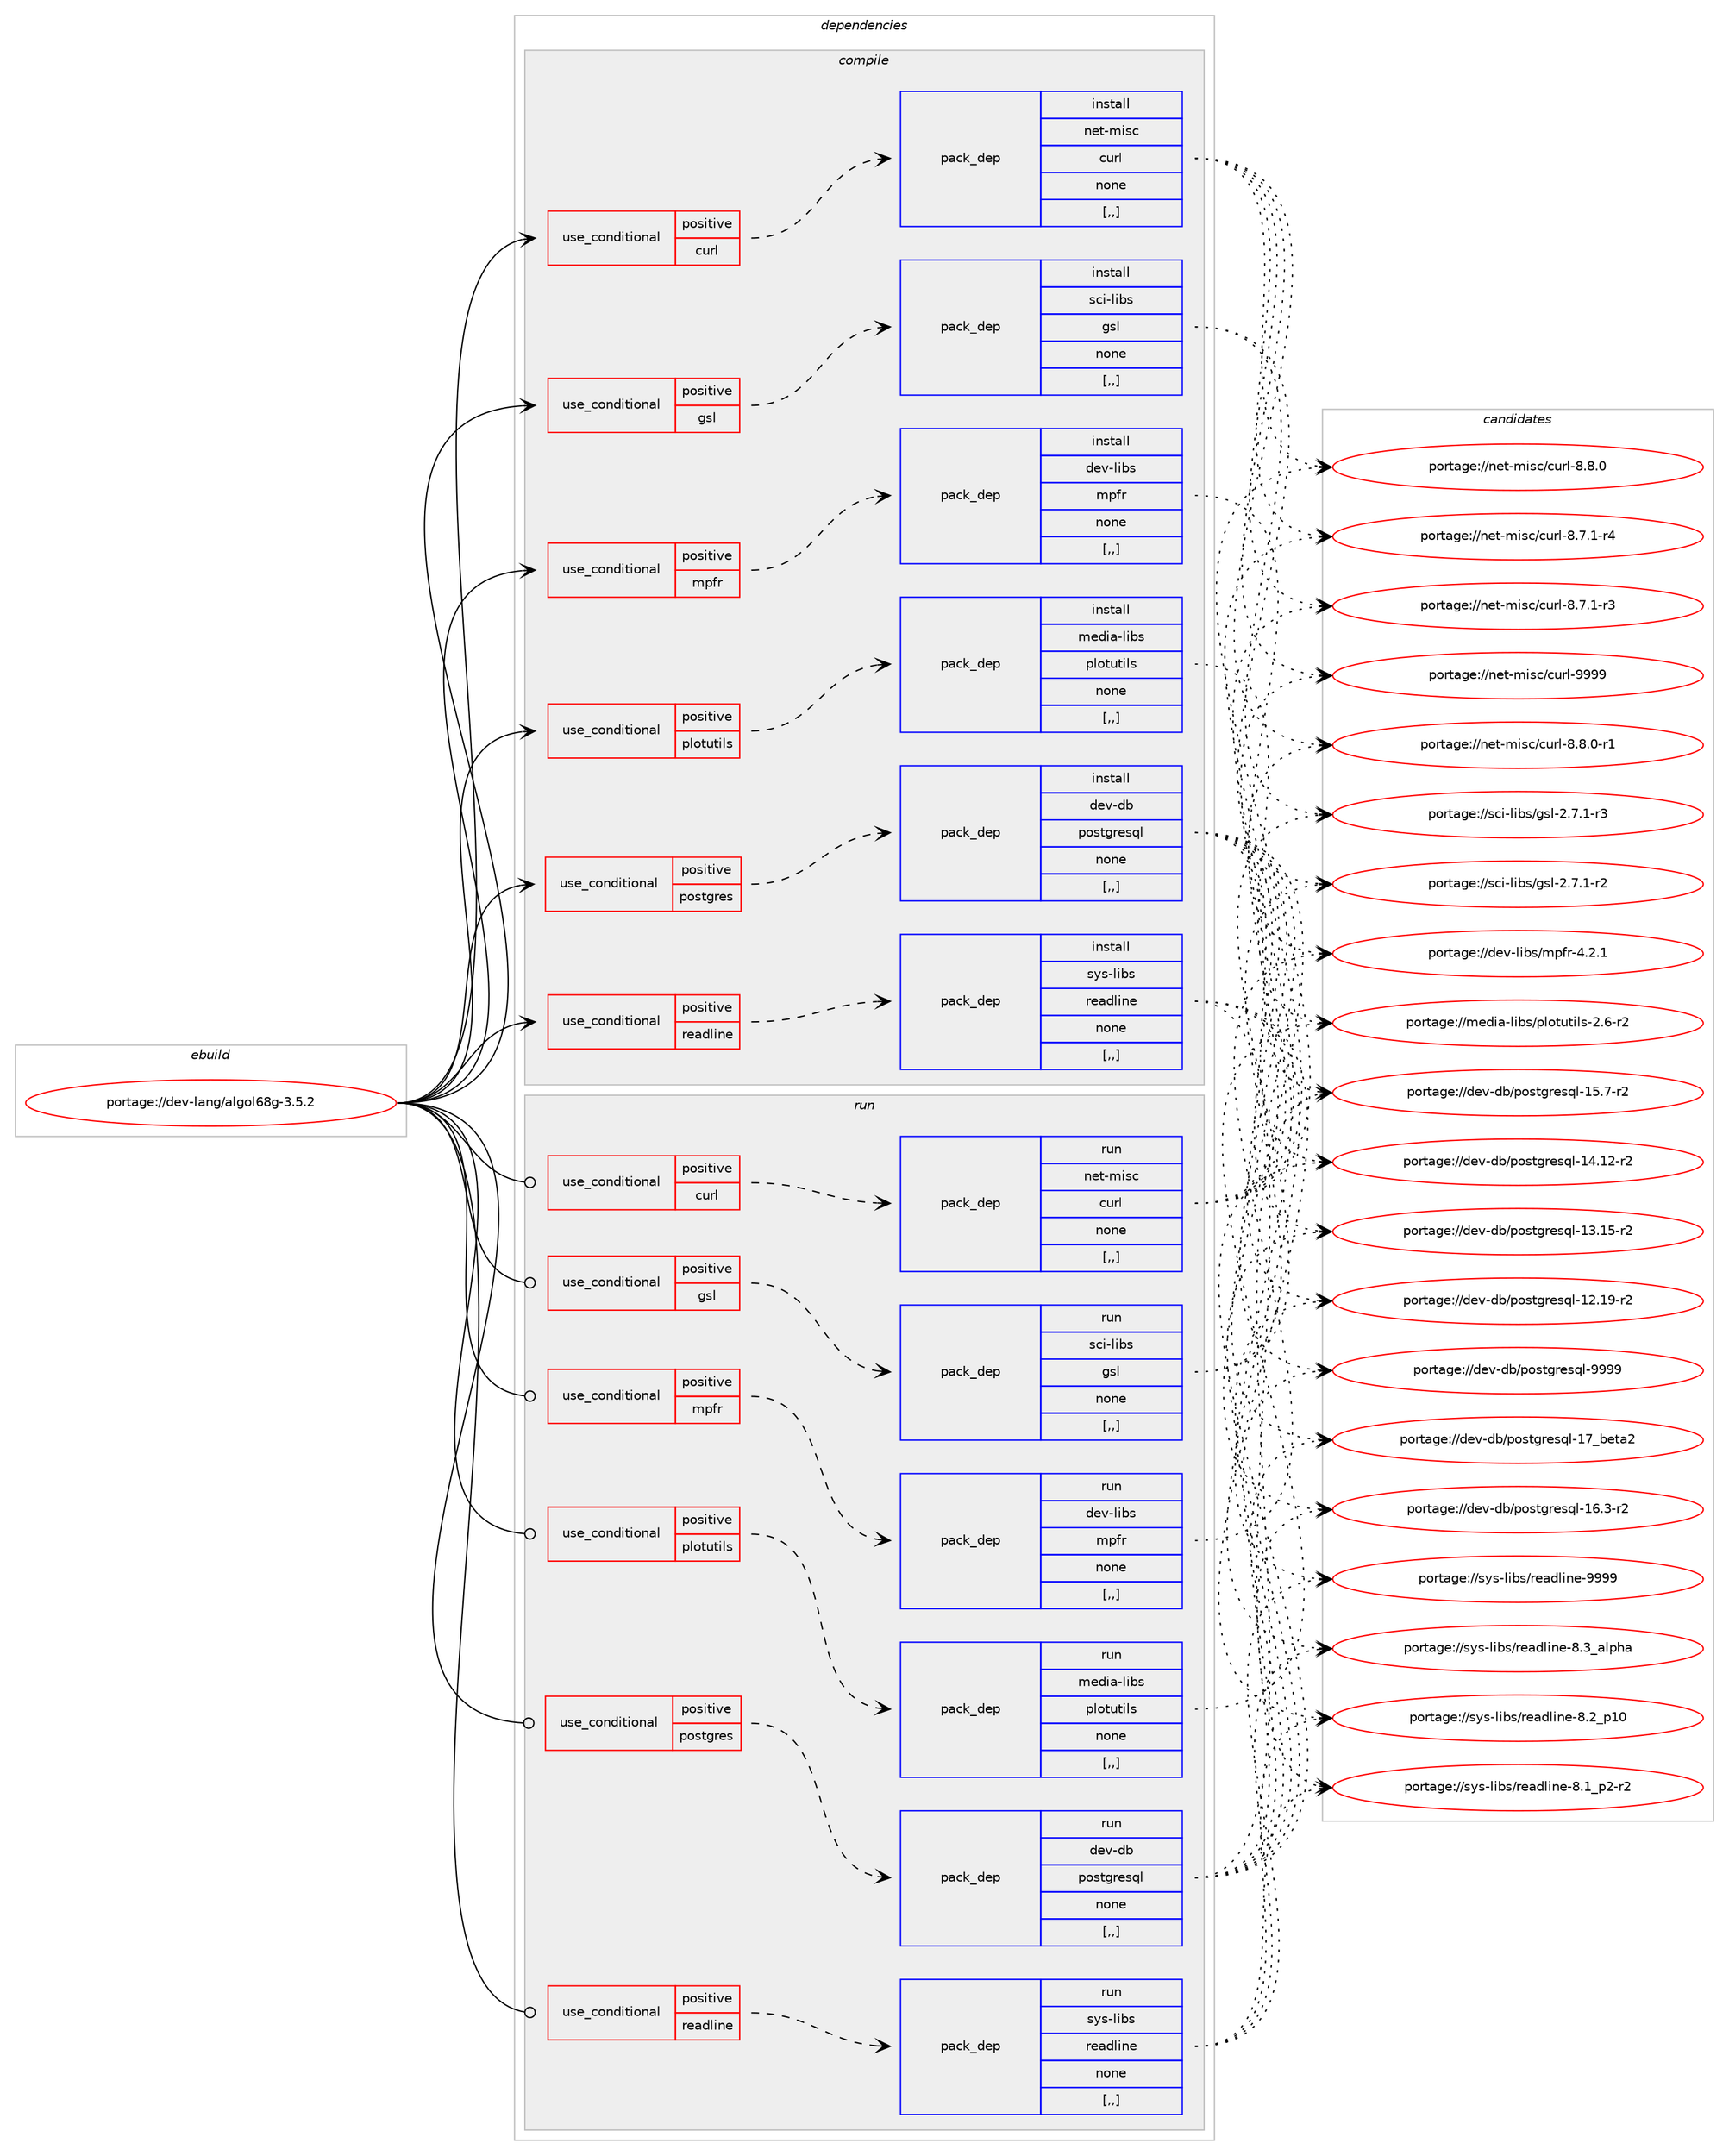 digraph prolog {

# *************
# Graph options
# *************

newrank=true;
concentrate=true;
compound=true;
graph [rankdir=LR,fontname=Helvetica,fontsize=10,ranksep=1.5];#, ranksep=2.5, nodesep=0.2];
edge  [arrowhead=vee];
node  [fontname=Helvetica,fontsize=10];

# **********
# The ebuild
# **********

subgraph cluster_leftcol {
color=gray;
label=<<i>ebuild</i>>;
id [label="portage://dev-lang/algol68g-3.5.2", color=red, width=4, href="../dev-lang/algol68g-3.5.2.svg"];
}

# ****************
# The dependencies
# ****************

subgraph cluster_midcol {
color=gray;
label=<<i>dependencies</i>>;
subgraph cluster_compile {
fillcolor="#eeeeee";
style=filled;
label=<<i>compile</i>>;
subgraph cond22789 {
dependency98149 [label=<<TABLE BORDER="0" CELLBORDER="1" CELLSPACING="0" CELLPADDING="4"><TR><TD ROWSPAN="3" CELLPADDING="10">use_conditional</TD></TR><TR><TD>positive</TD></TR><TR><TD>curl</TD></TR></TABLE>>, shape=none, color=red];
subgraph pack74295 {
dependency98150 [label=<<TABLE BORDER="0" CELLBORDER="1" CELLSPACING="0" CELLPADDING="4" WIDTH="220"><TR><TD ROWSPAN="6" CELLPADDING="30">pack_dep</TD></TR><TR><TD WIDTH="110">install</TD></TR><TR><TD>net-misc</TD></TR><TR><TD>curl</TD></TR><TR><TD>none</TD></TR><TR><TD>[,,]</TD></TR></TABLE>>, shape=none, color=blue];
}
dependency98149:e -> dependency98150:w [weight=20,style="dashed",arrowhead="vee"];
}
id:e -> dependency98149:w [weight=20,style="solid",arrowhead="vee"];
subgraph cond22790 {
dependency98151 [label=<<TABLE BORDER="0" CELLBORDER="1" CELLSPACING="0" CELLPADDING="4"><TR><TD ROWSPAN="3" CELLPADDING="10">use_conditional</TD></TR><TR><TD>positive</TD></TR><TR><TD>gsl</TD></TR></TABLE>>, shape=none, color=red];
subgraph pack74296 {
dependency98152 [label=<<TABLE BORDER="0" CELLBORDER="1" CELLSPACING="0" CELLPADDING="4" WIDTH="220"><TR><TD ROWSPAN="6" CELLPADDING="30">pack_dep</TD></TR><TR><TD WIDTH="110">install</TD></TR><TR><TD>sci-libs</TD></TR><TR><TD>gsl</TD></TR><TR><TD>none</TD></TR><TR><TD>[,,]</TD></TR></TABLE>>, shape=none, color=blue];
}
dependency98151:e -> dependency98152:w [weight=20,style="dashed",arrowhead="vee"];
}
id:e -> dependency98151:w [weight=20,style="solid",arrowhead="vee"];
subgraph cond22791 {
dependency98153 [label=<<TABLE BORDER="0" CELLBORDER="1" CELLSPACING="0" CELLPADDING="4"><TR><TD ROWSPAN="3" CELLPADDING="10">use_conditional</TD></TR><TR><TD>positive</TD></TR><TR><TD>mpfr</TD></TR></TABLE>>, shape=none, color=red];
subgraph pack74297 {
dependency98154 [label=<<TABLE BORDER="0" CELLBORDER="1" CELLSPACING="0" CELLPADDING="4" WIDTH="220"><TR><TD ROWSPAN="6" CELLPADDING="30">pack_dep</TD></TR><TR><TD WIDTH="110">install</TD></TR><TR><TD>dev-libs</TD></TR><TR><TD>mpfr</TD></TR><TR><TD>none</TD></TR><TR><TD>[,,]</TD></TR></TABLE>>, shape=none, color=blue];
}
dependency98153:e -> dependency98154:w [weight=20,style="dashed",arrowhead="vee"];
}
id:e -> dependency98153:w [weight=20,style="solid",arrowhead="vee"];
subgraph cond22792 {
dependency98155 [label=<<TABLE BORDER="0" CELLBORDER="1" CELLSPACING="0" CELLPADDING="4"><TR><TD ROWSPAN="3" CELLPADDING="10">use_conditional</TD></TR><TR><TD>positive</TD></TR><TR><TD>plotutils</TD></TR></TABLE>>, shape=none, color=red];
subgraph pack74298 {
dependency98156 [label=<<TABLE BORDER="0" CELLBORDER="1" CELLSPACING="0" CELLPADDING="4" WIDTH="220"><TR><TD ROWSPAN="6" CELLPADDING="30">pack_dep</TD></TR><TR><TD WIDTH="110">install</TD></TR><TR><TD>media-libs</TD></TR><TR><TD>plotutils</TD></TR><TR><TD>none</TD></TR><TR><TD>[,,]</TD></TR></TABLE>>, shape=none, color=blue];
}
dependency98155:e -> dependency98156:w [weight=20,style="dashed",arrowhead="vee"];
}
id:e -> dependency98155:w [weight=20,style="solid",arrowhead="vee"];
subgraph cond22793 {
dependency98157 [label=<<TABLE BORDER="0" CELLBORDER="1" CELLSPACING="0" CELLPADDING="4"><TR><TD ROWSPAN="3" CELLPADDING="10">use_conditional</TD></TR><TR><TD>positive</TD></TR><TR><TD>postgres</TD></TR></TABLE>>, shape=none, color=red];
subgraph pack74299 {
dependency98158 [label=<<TABLE BORDER="0" CELLBORDER="1" CELLSPACING="0" CELLPADDING="4" WIDTH="220"><TR><TD ROWSPAN="6" CELLPADDING="30">pack_dep</TD></TR><TR><TD WIDTH="110">install</TD></TR><TR><TD>dev-db</TD></TR><TR><TD>postgresql</TD></TR><TR><TD>none</TD></TR><TR><TD>[,,]</TD></TR></TABLE>>, shape=none, color=blue];
}
dependency98157:e -> dependency98158:w [weight=20,style="dashed",arrowhead="vee"];
}
id:e -> dependency98157:w [weight=20,style="solid",arrowhead="vee"];
subgraph cond22794 {
dependency98159 [label=<<TABLE BORDER="0" CELLBORDER="1" CELLSPACING="0" CELLPADDING="4"><TR><TD ROWSPAN="3" CELLPADDING="10">use_conditional</TD></TR><TR><TD>positive</TD></TR><TR><TD>readline</TD></TR></TABLE>>, shape=none, color=red];
subgraph pack74300 {
dependency98160 [label=<<TABLE BORDER="0" CELLBORDER="1" CELLSPACING="0" CELLPADDING="4" WIDTH="220"><TR><TD ROWSPAN="6" CELLPADDING="30">pack_dep</TD></TR><TR><TD WIDTH="110">install</TD></TR><TR><TD>sys-libs</TD></TR><TR><TD>readline</TD></TR><TR><TD>none</TD></TR><TR><TD>[,,]</TD></TR></TABLE>>, shape=none, color=blue];
}
dependency98159:e -> dependency98160:w [weight=20,style="dashed",arrowhead="vee"];
}
id:e -> dependency98159:w [weight=20,style="solid",arrowhead="vee"];
}
subgraph cluster_compileandrun {
fillcolor="#eeeeee";
style=filled;
label=<<i>compile and run</i>>;
}
subgraph cluster_run {
fillcolor="#eeeeee";
style=filled;
label=<<i>run</i>>;
subgraph cond22795 {
dependency98161 [label=<<TABLE BORDER="0" CELLBORDER="1" CELLSPACING="0" CELLPADDING="4"><TR><TD ROWSPAN="3" CELLPADDING="10">use_conditional</TD></TR><TR><TD>positive</TD></TR><TR><TD>curl</TD></TR></TABLE>>, shape=none, color=red];
subgraph pack74301 {
dependency98162 [label=<<TABLE BORDER="0" CELLBORDER="1" CELLSPACING="0" CELLPADDING="4" WIDTH="220"><TR><TD ROWSPAN="6" CELLPADDING="30">pack_dep</TD></TR><TR><TD WIDTH="110">run</TD></TR><TR><TD>net-misc</TD></TR><TR><TD>curl</TD></TR><TR><TD>none</TD></TR><TR><TD>[,,]</TD></TR></TABLE>>, shape=none, color=blue];
}
dependency98161:e -> dependency98162:w [weight=20,style="dashed",arrowhead="vee"];
}
id:e -> dependency98161:w [weight=20,style="solid",arrowhead="odot"];
subgraph cond22796 {
dependency98163 [label=<<TABLE BORDER="0" CELLBORDER="1" CELLSPACING="0" CELLPADDING="4"><TR><TD ROWSPAN="3" CELLPADDING="10">use_conditional</TD></TR><TR><TD>positive</TD></TR><TR><TD>gsl</TD></TR></TABLE>>, shape=none, color=red];
subgraph pack74302 {
dependency98164 [label=<<TABLE BORDER="0" CELLBORDER="1" CELLSPACING="0" CELLPADDING="4" WIDTH="220"><TR><TD ROWSPAN="6" CELLPADDING="30">pack_dep</TD></TR><TR><TD WIDTH="110">run</TD></TR><TR><TD>sci-libs</TD></TR><TR><TD>gsl</TD></TR><TR><TD>none</TD></TR><TR><TD>[,,]</TD></TR></TABLE>>, shape=none, color=blue];
}
dependency98163:e -> dependency98164:w [weight=20,style="dashed",arrowhead="vee"];
}
id:e -> dependency98163:w [weight=20,style="solid",arrowhead="odot"];
subgraph cond22797 {
dependency98165 [label=<<TABLE BORDER="0" CELLBORDER="1" CELLSPACING="0" CELLPADDING="4"><TR><TD ROWSPAN="3" CELLPADDING="10">use_conditional</TD></TR><TR><TD>positive</TD></TR><TR><TD>mpfr</TD></TR></TABLE>>, shape=none, color=red];
subgraph pack74303 {
dependency98166 [label=<<TABLE BORDER="0" CELLBORDER="1" CELLSPACING="0" CELLPADDING="4" WIDTH="220"><TR><TD ROWSPAN="6" CELLPADDING="30">pack_dep</TD></TR><TR><TD WIDTH="110">run</TD></TR><TR><TD>dev-libs</TD></TR><TR><TD>mpfr</TD></TR><TR><TD>none</TD></TR><TR><TD>[,,]</TD></TR></TABLE>>, shape=none, color=blue];
}
dependency98165:e -> dependency98166:w [weight=20,style="dashed",arrowhead="vee"];
}
id:e -> dependency98165:w [weight=20,style="solid",arrowhead="odot"];
subgraph cond22798 {
dependency98167 [label=<<TABLE BORDER="0" CELLBORDER="1" CELLSPACING="0" CELLPADDING="4"><TR><TD ROWSPAN="3" CELLPADDING="10">use_conditional</TD></TR><TR><TD>positive</TD></TR><TR><TD>plotutils</TD></TR></TABLE>>, shape=none, color=red];
subgraph pack74304 {
dependency98168 [label=<<TABLE BORDER="0" CELLBORDER="1" CELLSPACING="0" CELLPADDING="4" WIDTH="220"><TR><TD ROWSPAN="6" CELLPADDING="30">pack_dep</TD></TR><TR><TD WIDTH="110">run</TD></TR><TR><TD>media-libs</TD></TR><TR><TD>plotutils</TD></TR><TR><TD>none</TD></TR><TR><TD>[,,]</TD></TR></TABLE>>, shape=none, color=blue];
}
dependency98167:e -> dependency98168:w [weight=20,style="dashed",arrowhead="vee"];
}
id:e -> dependency98167:w [weight=20,style="solid",arrowhead="odot"];
subgraph cond22799 {
dependency98169 [label=<<TABLE BORDER="0" CELLBORDER="1" CELLSPACING="0" CELLPADDING="4"><TR><TD ROWSPAN="3" CELLPADDING="10">use_conditional</TD></TR><TR><TD>positive</TD></TR><TR><TD>postgres</TD></TR></TABLE>>, shape=none, color=red];
subgraph pack74305 {
dependency98170 [label=<<TABLE BORDER="0" CELLBORDER="1" CELLSPACING="0" CELLPADDING="4" WIDTH="220"><TR><TD ROWSPAN="6" CELLPADDING="30">pack_dep</TD></TR><TR><TD WIDTH="110">run</TD></TR><TR><TD>dev-db</TD></TR><TR><TD>postgresql</TD></TR><TR><TD>none</TD></TR><TR><TD>[,,]</TD></TR></TABLE>>, shape=none, color=blue];
}
dependency98169:e -> dependency98170:w [weight=20,style="dashed",arrowhead="vee"];
}
id:e -> dependency98169:w [weight=20,style="solid",arrowhead="odot"];
subgraph cond22800 {
dependency98171 [label=<<TABLE BORDER="0" CELLBORDER="1" CELLSPACING="0" CELLPADDING="4"><TR><TD ROWSPAN="3" CELLPADDING="10">use_conditional</TD></TR><TR><TD>positive</TD></TR><TR><TD>readline</TD></TR></TABLE>>, shape=none, color=red];
subgraph pack74306 {
dependency98172 [label=<<TABLE BORDER="0" CELLBORDER="1" CELLSPACING="0" CELLPADDING="4" WIDTH="220"><TR><TD ROWSPAN="6" CELLPADDING="30">pack_dep</TD></TR><TR><TD WIDTH="110">run</TD></TR><TR><TD>sys-libs</TD></TR><TR><TD>readline</TD></TR><TR><TD>none</TD></TR><TR><TD>[,,]</TD></TR></TABLE>>, shape=none, color=blue];
}
dependency98171:e -> dependency98172:w [weight=20,style="dashed",arrowhead="vee"];
}
id:e -> dependency98171:w [weight=20,style="solid",arrowhead="odot"];
}
}

# **************
# The candidates
# **************

subgraph cluster_choices {
rank=same;
color=gray;
label=<<i>candidates</i>>;

subgraph choice74295 {
color=black;
nodesep=1;
choice110101116451091051159947991171141084557575757 [label="portage://net-misc/curl-9999", color=red, width=4,href="../net-misc/curl-9999.svg"];
choice110101116451091051159947991171141084556465646484511449 [label="portage://net-misc/curl-8.8.0-r1", color=red, width=4,href="../net-misc/curl-8.8.0-r1.svg"];
choice11010111645109105115994799117114108455646564648 [label="portage://net-misc/curl-8.8.0", color=red, width=4,href="../net-misc/curl-8.8.0.svg"];
choice110101116451091051159947991171141084556465546494511452 [label="portage://net-misc/curl-8.7.1-r4", color=red, width=4,href="../net-misc/curl-8.7.1-r4.svg"];
choice110101116451091051159947991171141084556465546494511451 [label="portage://net-misc/curl-8.7.1-r3", color=red, width=4,href="../net-misc/curl-8.7.1-r3.svg"];
dependency98150:e -> choice110101116451091051159947991171141084557575757:w [style=dotted,weight="100"];
dependency98150:e -> choice110101116451091051159947991171141084556465646484511449:w [style=dotted,weight="100"];
dependency98150:e -> choice11010111645109105115994799117114108455646564648:w [style=dotted,weight="100"];
dependency98150:e -> choice110101116451091051159947991171141084556465546494511452:w [style=dotted,weight="100"];
dependency98150:e -> choice110101116451091051159947991171141084556465546494511451:w [style=dotted,weight="100"];
}
subgraph choice74296 {
color=black;
nodesep=1;
choice115991054510810598115471031151084550465546494511451 [label="portage://sci-libs/gsl-2.7.1-r3", color=red, width=4,href="../sci-libs/gsl-2.7.1-r3.svg"];
choice115991054510810598115471031151084550465546494511450 [label="portage://sci-libs/gsl-2.7.1-r2", color=red, width=4,href="../sci-libs/gsl-2.7.1-r2.svg"];
dependency98152:e -> choice115991054510810598115471031151084550465546494511451:w [style=dotted,weight="100"];
dependency98152:e -> choice115991054510810598115471031151084550465546494511450:w [style=dotted,weight="100"];
}
subgraph choice74297 {
color=black;
nodesep=1;
choice100101118451081059811547109112102114455246504649 [label="portage://dev-libs/mpfr-4.2.1", color=red, width=4,href="../dev-libs/mpfr-4.2.1.svg"];
dependency98154:e -> choice100101118451081059811547109112102114455246504649:w [style=dotted,weight="100"];
}
subgraph choice74298 {
color=black;
nodesep=1;
choice10910110010597451081059811547112108111116117116105108115455046544511450 [label="portage://media-libs/plotutils-2.6-r2", color=red, width=4,href="../media-libs/plotutils-2.6-r2.svg"];
dependency98156:e -> choice10910110010597451081059811547112108111116117116105108115455046544511450:w [style=dotted,weight="100"];
}
subgraph choice74299 {
color=black;
nodesep=1;
choice1001011184510098471121111151161031141011151131084557575757 [label="portage://dev-db/postgresql-9999", color=red, width=4,href="../dev-db/postgresql-9999.svg"];
choice10010111845100984711211111511610311410111511310845495595981011169750 [label="portage://dev-db/postgresql-17_beta2", color=red, width=4,href="../dev-db/postgresql-17_beta2.svg"];
choice10010111845100984711211111511610311410111511310845495446514511450 [label="portage://dev-db/postgresql-16.3-r2", color=red, width=4,href="../dev-db/postgresql-16.3-r2.svg"];
choice10010111845100984711211111511610311410111511310845495346554511450 [label="portage://dev-db/postgresql-15.7-r2", color=red, width=4,href="../dev-db/postgresql-15.7-r2.svg"];
choice1001011184510098471121111151161031141011151131084549524649504511450 [label="portage://dev-db/postgresql-14.12-r2", color=red, width=4,href="../dev-db/postgresql-14.12-r2.svg"];
choice1001011184510098471121111151161031141011151131084549514649534511450 [label="portage://dev-db/postgresql-13.15-r2", color=red, width=4,href="../dev-db/postgresql-13.15-r2.svg"];
choice1001011184510098471121111151161031141011151131084549504649574511450 [label="portage://dev-db/postgresql-12.19-r2", color=red, width=4,href="../dev-db/postgresql-12.19-r2.svg"];
dependency98158:e -> choice1001011184510098471121111151161031141011151131084557575757:w [style=dotted,weight="100"];
dependency98158:e -> choice10010111845100984711211111511610311410111511310845495595981011169750:w [style=dotted,weight="100"];
dependency98158:e -> choice10010111845100984711211111511610311410111511310845495446514511450:w [style=dotted,weight="100"];
dependency98158:e -> choice10010111845100984711211111511610311410111511310845495346554511450:w [style=dotted,weight="100"];
dependency98158:e -> choice1001011184510098471121111151161031141011151131084549524649504511450:w [style=dotted,weight="100"];
dependency98158:e -> choice1001011184510098471121111151161031141011151131084549514649534511450:w [style=dotted,weight="100"];
dependency98158:e -> choice1001011184510098471121111151161031141011151131084549504649574511450:w [style=dotted,weight="100"];
}
subgraph choice74300 {
color=black;
nodesep=1;
choice115121115451081059811547114101971001081051101014557575757 [label="portage://sys-libs/readline-9999", color=red, width=4,href="../sys-libs/readline-9999.svg"];
choice1151211154510810598115471141019710010810511010145564651959710811210497 [label="portage://sys-libs/readline-8.3_alpha", color=red, width=4,href="../sys-libs/readline-8.3_alpha.svg"];
choice1151211154510810598115471141019710010810511010145564650951124948 [label="portage://sys-libs/readline-8.2_p10", color=red, width=4,href="../sys-libs/readline-8.2_p10.svg"];
choice115121115451081059811547114101971001081051101014556464995112504511450 [label="portage://sys-libs/readline-8.1_p2-r2", color=red, width=4,href="../sys-libs/readline-8.1_p2-r2.svg"];
dependency98160:e -> choice115121115451081059811547114101971001081051101014557575757:w [style=dotted,weight="100"];
dependency98160:e -> choice1151211154510810598115471141019710010810511010145564651959710811210497:w [style=dotted,weight="100"];
dependency98160:e -> choice1151211154510810598115471141019710010810511010145564650951124948:w [style=dotted,weight="100"];
dependency98160:e -> choice115121115451081059811547114101971001081051101014556464995112504511450:w [style=dotted,weight="100"];
}
subgraph choice74301 {
color=black;
nodesep=1;
choice110101116451091051159947991171141084557575757 [label="portage://net-misc/curl-9999", color=red, width=4,href="../net-misc/curl-9999.svg"];
choice110101116451091051159947991171141084556465646484511449 [label="portage://net-misc/curl-8.8.0-r1", color=red, width=4,href="../net-misc/curl-8.8.0-r1.svg"];
choice11010111645109105115994799117114108455646564648 [label="portage://net-misc/curl-8.8.0", color=red, width=4,href="../net-misc/curl-8.8.0.svg"];
choice110101116451091051159947991171141084556465546494511452 [label="portage://net-misc/curl-8.7.1-r4", color=red, width=4,href="../net-misc/curl-8.7.1-r4.svg"];
choice110101116451091051159947991171141084556465546494511451 [label="portage://net-misc/curl-8.7.1-r3", color=red, width=4,href="../net-misc/curl-8.7.1-r3.svg"];
dependency98162:e -> choice110101116451091051159947991171141084557575757:w [style=dotted,weight="100"];
dependency98162:e -> choice110101116451091051159947991171141084556465646484511449:w [style=dotted,weight="100"];
dependency98162:e -> choice11010111645109105115994799117114108455646564648:w [style=dotted,weight="100"];
dependency98162:e -> choice110101116451091051159947991171141084556465546494511452:w [style=dotted,weight="100"];
dependency98162:e -> choice110101116451091051159947991171141084556465546494511451:w [style=dotted,weight="100"];
}
subgraph choice74302 {
color=black;
nodesep=1;
choice115991054510810598115471031151084550465546494511451 [label="portage://sci-libs/gsl-2.7.1-r3", color=red, width=4,href="../sci-libs/gsl-2.7.1-r3.svg"];
choice115991054510810598115471031151084550465546494511450 [label="portage://sci-libs/gsl-2.7.1-r2", color=red, width=4,href="../sci-libs/gsl-2.7.1-r2.svg"];
dependency98164:e -> choice115991054510810598115471031151084550465546494511451:w [style=dotted,weight="100"];
dependency98164:e -> choice115991054510810598115471031151084550465546494511450:w [style=dotted,weight="100"];
}
subgraph choice74303 {
color=black;
nodesep=1;
choice100101118451081059811547109112102114455246504649 [label="portage://dev-libs/mpfr-4.2.1", color=red, width=4,href="../dev-libs/mpfr-4.2.1.svg"];
dependency98166:e -> choice100101118451081059811547109112102114455246504649:w [style=dotted,weight="100"];
}
subgraph choice74304 {
color=black;
nodesep=1;
choice10910110010597451081059811547112108111116117116105108115455046544511450 [label="portage://media-libs/plotutils-2.6-r2", color=red, width=4,href="../media-libs/plotutils-2.6-r2.svg"];
dependency98168:e -> choice10910110010597451081059811547112108111116117116105108115455046544511450:w [style=dotted,weight="100"];
}
subgraph choice74305 {
color=black;
nodesep=1;
choice1001011184510098471121111151161031141011151131084557575757 [label="portage://dev-db/postgresql-9999", color=red, width=4,href="../dev-db/postgresql-9999.svg"];
choice10010111845100984711211111511610311410111511310845495595981011169750 [label="portage://dev-db/postgresql-17_beta2", color=red, width=4,href="../dev-db/postgresql-17_beta2.svg"];
choice10010111845100984711211111511610311410111511310845495446514511450 [label="portage://dev-db/postgresql-16.3-r2", color=red, width=4,href="../dev-db/postgresql-16.3-r2.svg"];
choice10010111845100984711211111511610311410111511310845495346554511450 [label="portage://dev-db/postgresql-15.7-r2", color=red, width=4,href="../dev-db/postgresql-15.7-r2.svg"];
choice1001011184510098471121111151161031141011151131084549524649504511450 [label="portage://dev-db/postgresql-14.12-r2", color=red, width=4,href="../dev-db/postgresql-14.12-r2.svg"];
choice1001011184510098471121111151161031141011151131084549514649534511450 [label="portage://dev-db/postgresql-13.15-r2", color=red, width=4,href="../dev-db/postgresql-13.15-r2.svg"];
choice1001011184510098471121111151161031141011151131084549504649574511450 [label="portage://dev-db/postgresql-12.19-r2", color=red, width=4,href="../dev-db/postgresql-12.19-r2.svg"];
dependency98170:e -> choice1001011184510098471121111151161031141011151131084557575757:w [style=dotted,weight="100"];
dependency98170:e -> choice10010111845100984711211111511610311410111511310845495595981011169750:w [style=dotted,weight="100"];
dependency98170:e -> choice10010111845100984711211111511610311410111511310845495446514511450:w [style=dotted,weight="100"];
dependency98170:e -> choice10010111845100984711211111511610311410111511310845495346554511450:w [style=dotted,weight="100"];
dependency98170:e -> choice1001011184510098471121111151161031141011151131084549524649504511450:w [style=dotted,weight="100"];
dependency98170:e -> choice1001011184510098471121111151161031141011151131084549514649534511450:w [style=dotted,weight="100"];
dependency98170:e -> choice1001011184510098471121111151161031141011151131084549504649574511450:w [style=dotted,weight="100"];
}
subgraph choice74306 {
color=black;
nodesep=1;
choice115121115451081059811547114101971001081051101014557575757 [label="portage://sys-libs/readline-9999", color=red, width=4,href="../sys-libs/readline-9999.svg"];
choice1151211154510810598115471141019710010810511010145564651959710811210497 [label="portage://sys-libs/readline-8.3_alpha", color=red, width=4,href="../sys-libs/readline-8.3_alpha.svg"];
choice1151211154510810598115471141019710010810511010145564650951124948 [label="portage://sys-libs/readline-8.2_p10", color=red, width=4,href="../sys-libs/readline-8.2_p10.svg"];
choice115121115451081059811547114101971001081051101014556464995112504511450 [label="portage://sys-libs/readline-8.1_p2-r2", color=red, width=4,href="../sys-libs/readline-8.1_p2-r2.svg"];
dependency98172:e -> choice115121115451081059811547114101971001081051101014557575757:w [style=dotted,weight="100"];
dependency98172:e -> choice1151211154510810598115471141019710010810511010145564651959710811210497:w [style=dotted,weight="100"];
dependency98172:e -> choice1151211154510810598115471141019710010810511010145564650951124948:w [style=dotted,weight="100"];
dependency98172:e -> choice115121115451081059811547114101971001081051101014556464995112504511450:w [style=dotted,weight="100"];
}
}

}
